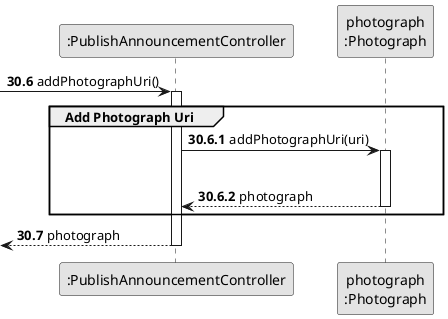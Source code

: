 @startuml
skinparam monochrome true
skinparam packageStyle rectangle
skinparam shadowing false\


participant ":PublishAnnouncementController" as CTRL
participant "photograph\n:Photograph" as PHOTO



autonumber 30.6

             -> CTRL : addPhotographUri()
             activate CTRL

autonumber 30.6.1

    group Add Photograph Uri

        CTRL -> PHOTO : addPhotographUri(uri)
        activate PHOTO
        |||
        PHOTO --> CTRL : photograph
        deactivate PHOTO

        deactivate PHOTO

    end

autonumber 30.7

            <-- CTRL : photograph
            deactivate CTRL

@enduml